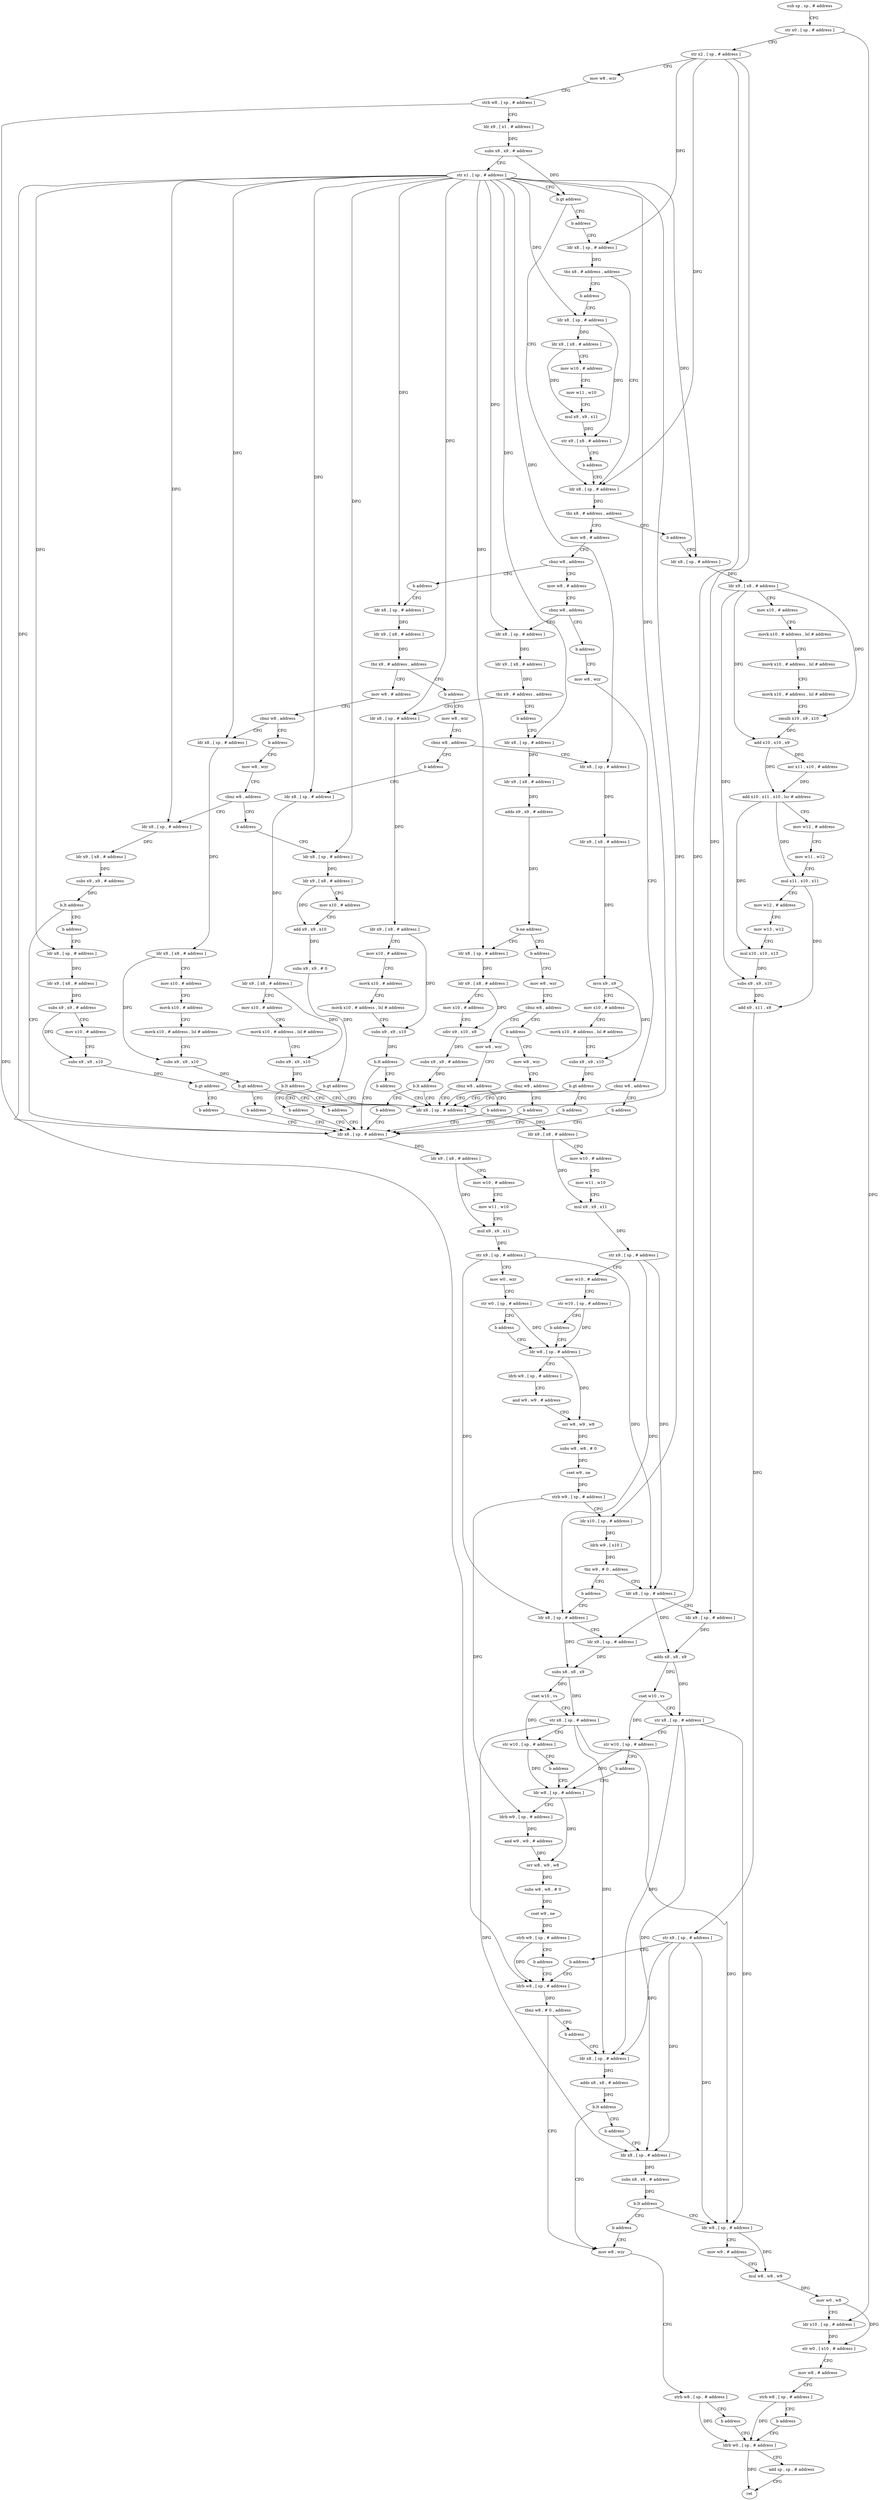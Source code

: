 digraph "func" {
"4391264" [label = "sub sp , sp , # address" ]
"4391268" [label = "str x0 , [ sp , # address ]" ]
"4391272" [label = "str x2 , [ sp , # address ]" ]
"4391276" [label = "mov w8 , wzr" ]
"4391280" [label = "strb w8 , [ sp , # address ]" ]
"4391284" [label = "ldr x9 , [ x1 , # address ]" ]
"4391288" [label = "subs x9 , x9 , # address" ]
"4391292" [label = "str x1 , [ sp , # address ]" ]
"4391296" [label = "b.gt address" ]
"4391344" [label = "ldr x8 , [ sp , # address ]" ]
"4391300" [label = "b address" ]
"4391348" [label = "tbz x8 , # address , address" ]
"4391436" [label = "mov w8 , # address" ]
"4391352" [label = "b address" ]
"4391304" [label = "ldr x8 , [ sp , # address ]" ]
"4391440" [label = "cbnz w8 , address" ]
"4391668" [label = "mov w8 , # address" ]
"4391444" [label = "b address" ]
"4391356" [label = "ldr x8 , [ sp , # address ]" ]
"4391308" [label = "tbz x8 , # address , address" ]
"4391312" [label = "b address" ]
"4391672" [label = "cbnz w8 , address" ]
"4391692" [label = "ldr x8 , [ sp , # address ]" ]
"4391676" [label = "b address" ]
"4391448" [label = "ldr x8 , [ sp , # address ]" ]
"4391360" [label = "ldr x9 , [ x8 , # address ]" ]
"4391364" [label = "mov x10 , # address" ]
"4391368" [label = "movk x10 , # address , lsl # address" ]
"4391372" [label = "movk x10 , # address , lsl # address" ]
"4391376" [label = "movk x10 , # address , lsl # address" ]
"4391380" [label = "smulh x10 , x9 , x10" ]
"4391384" [label = "add x10 , x10 , x9" ]
"4391388" [label = "asr x11 , x10 , # address" ]
"4391392" [label = "add x10 , x11 , x10 , lsr # address" ]
"4391396" [label = "mov w12 , # address" ]
"4391400" [label = "mov w11 , w12" ]
"4391404" [label = "mul x11 , x10 , x11" ]
"4391408" [label = "mov w12 , # address" ]
"4391412" [label = "mov w13 , w12" ]
"4391416" [label = "mul x10 , x10 , x13" ]
"4391420" [label = "subs x9 , x9 , x10" ]
"4391424" [label = "add x9 , x11 , x9" ]
"4391428" [label = "str x9 , [ sp , # address ]" ]
"4391432" [label = "b address" ]
"4392028" [label = "ldrb w8 , [ sp , # address ]" ]
"4391316" [label = "ldr x8 , [ sp , # address ]" ]
"4391696" [label = "ldr x9 , [ x8 , # address ]" ]
"4391700" [label = "tbz x9 , # address , address" ]
"4391792" [label = "ldr x8 , [ sp , # address ]" ]
"4391704" [label = "b address" ]
"4391680" [label = "mov w8 , wzr" ]
"4391452" [label = "ldr x9 , [ x8 , # address ]" ]
"4391456" [label = "tbz x9 , # address , address" ]
"4391536" [label = "mov w8 , # address" ]
"4391460" [label = "b address" ]
"4392032" [label = "tbnz w8 , # 0 , address" ]
"4392072" [label = "mov w8 , wzr" ]
"4392036" [label = "b address" ]
"4391320" [label = "ldr x9 , [ x8 , # address ]" ]
"4391324" [label = "mov w10 , # address" ]
"4391328" [label = "mov w11 , w10" ]
"4391332" [label = "mul x9 , x9 , x11" ]
"4391336" [label = "str x9 , [ x8 , # address ]" ]
"4391340" [label = "b address" ]
"4391796" [label = "ldr x9 , [ x8 , # address ]" ]
"4391800" [label = "mov x10 , # address" ]
"4391804" [label = "movk x10 , # address" ]
"4391808" [label = "movk x10 , # address , lsl # address" ]
"4391812" [label = "subs x9 , x9 , x10" ]
"4391816" [label = "b.lt address" ]
"4391860" [label = "ldr x8 , [ sp , # address ]" ]
"4391820" [label = "b address" ]
"4391708" [label = "ldr x8 , [ sp , # address ]" ]
"4391684" [label = "cbnz w8 , address" ]
"4391824" [label = "ldr x8 , [ sp , # address ]" ]
"4391688" [label = "b address" ]
"4391540" [label = "cbnz w8 , address" ]
"4391636" [label = "ldr x8 , [ sp , # address ]" ]
"4391544" [label = "b address" ]
"4391464" [label = "mov w8 , wzr" ]
"4392076" [label = "strb w8 , [ sp , # address ]" ]
"4392080" [label = "b address" ]
"4392120" [label = "ldrb w0 , [ sp , # address ]" ]
"4392040" [label = "ldr x8 , [ sp , # address ]" ]
"4391864" [label = "ldr x9 , [ x8 , # address ]" ]
"4391868" [label = "mov w10 , # address" ]
"4391872" [label = "mov w11 , w10" ]
"4391876" [label = "mul x9 , x9 , x11" ]
"4391880" [label = "str x9 , [ sp , # address ]" ]
"4391884" [label = "mov w0 , wzr" ]
"4391888" [label = "str w0 , [ sp , # address ]" ]
"4391892" [label = "b address" ]
"4391896" [label = "ldr w8 , [ sp , # address ]" ]
"4391712" [label = "ldr x9 , [ x8 , # address ]" ]
"4391716" [label = "adds x9 , x9 , # address" ]
"4391720" [label = "b.ne address" ]
"4391764" [label = "ldr x8 , [ sp , # address ]" ]
"4391724" [label = "b address" ]
"4391828" [label = "ldr x9 , [ x8 , # address ]" ]
"4391832" [label = "mov w10 , # address" ]
"4391836" [label = "mov w11 , w10" ]
"4391840" [label = "mul x9 , x9 , x11" ]
"4391844" [label = "str x9 , [ sp , # address ]" ]
"4391848" [label = "mov w10 , # address" ]
"4391852" [label = "str w10 , [ sp , # address ]" ]
"4391856" [label = "b address" ]
"4391640" [label = "ldr x9 , [ x8 , # address ]" ]
"4391644" [label = "mov x10 , # address" ]
"4391648" [label = "movk x10 , # address" ]
"4391652" [label = "movk x10 , # address , lsl # address" ]
"4391656" [label = "subs x9 , x9 , x10" ]
"4391660" [label = "b.gt address" ]
"4391664" [label = "b address" ]
"4391548" [label = "mov w8 , wzr" ]
"4391468" [label = "cbnz w8 , address" ]
"4391504" [label = "ldr x8 , [ sp , # address ]" ]
"4391472" [label = "b address" ]
"4392124" [label = "add sp , sp , # address" ]
"4392128" [label = "ret" ]
"4392044" [label = "adds x8 , x8 , # address" ]
"4392048" [label = "b.lt address" ]
"4392052" [label = "b address" ]
"4391900" [label = "ldrb w9 , [ sp , # address ]" ]
"4391904" [label = "and w9 , w9 , # address" ]
"4391908" [label = "orr w8 , w9 , w8" ]
"4391912" [label = "subs w8 , w8 , # 0" ]
"4391916" [label = "cset w9 , ne" ]
"4391920" [label = "strb w9 , [ sp , # address ]" ]
"4391924" [label = "ldr x10 , [ sp , # address ]" ]
"4391928" [label = "ldrb w9 , [ x10 ]" ]
"4391932" [label = "tbz w9 , # 0 , address" ]
"4391968" [label = "ldr x8 , [ sp , # address ]" ]
"4391936" [label = "b address" ]
"4391768" [label = "ldr x9 , [ x8 , # address ]" ]
"4391772" [label = "mov x10 , # address" ]
"4391776" [label = "sdiv x9 , x10 , x9" ]
"4391780" [label = "subs x9 , x9 , # address" ]
"4391784" [label = "b.lt address" ]
"4391788" [label = "b address" ]
"4391728" [label = "mov w8 , wzr" ]
"4391552" [label = "cbnz w8 , address" ]
"4391588" [label = "ldr x8 , [ sp , # address ]" ]
"4391556" [label = "b address" ]
"4391508" [label = "ldr x9 , [ x8 , # address ]" ]
"4391512" [label = "mvn x9 , x9" ]
"4391516" [label = "mov x10 , # address" ]
"4391520" [label = "movk x10 , # address , lsl # address" ]
"4391524" [label = "subs x9 , x9 , x10" ]
"4391528" [label = "b.gt address" ]
"4391532" [label = "b address" ]
"4391476" [label = "ldr x8 , [ sp , # address ]" ]
"4392056" [label = "ldr x8 , [ sp , # address ]" ]
"4391972" [label = "ldr x9 , [ sp , # address ]" ]
"4391976" [label = "adds x8 , x8 , x9" ]
"4391980" [label = "cset w10 , vs" ]
"4391984" [label = "str x8 , [ sp , # address ]" ]
"4391988" [label = "str w10 , [ sp , # address ]" ]
"4391992" [label = "b address" ]
"4391996" [label = "ldr w8 , [ sp , # address ]" ]
"4391940" [label = "ldr x8 , [ sp , # address ]" ]
"4391732" [label = "cbnz w8 , address" ]
"4391752" [label = "mov w8 , wzr" ]
"4391736" [label = "b address" ]
"4391592" [label = "ldr x9 , [ x8 , # address ]" ]
"4391596" [label = "subs x9 , x9 , # address" ]
"4391600" [label = "b.lt address" ]
"4391604" [label = "b address" ]
"4391560" [label = "ldr x8 , [ sp , # address ]" ]
"4391480" [label = "ldr x9 , [ x8 , # address ]" ]
"4391484" [label = "mov x10 , # address" ]
"4391488" [label = "movk x10 , # address , lsl # address" ]
"4391492" [label = "subs x9 , x9 , x10" ]
"4391496" [label = "b.lt address" ]
"4391500" [label = "b address" ]
"4392060" [label = "subs x8 , x8 , # address" ]
"4392064" [label = "b.lt address" ]
"4392084" [label = "ldr w8 , [ sp , # address ]" ]
"4392068" [label = "b address" ]
"4392000" [label = "ldrb w9 , [ sp , # address ]" ]
"4392004" [label = "and w9 , w9 , # address" ]
"4392008" [label = "orr w8 , w9 , w8" ]
"4392012" [label = "subs w8 , w8 , # 0" ]
"4392016" [label = "cset w9 , ne" ]
"4392020" [label = "strb w9 , [ sp , # address ]" ]
"4392024" [label = "b address" ]
"4391944" [label = "ldr x9 , [ sp , # address ]" ]
"4391948" [label = "subs x8 , x8 , x9" ]
"4391952" [label = "cset w10 , vs" ]
"4391956" [label = "str x8 , [ sp , # address ]" ]
"4391960" [label = "str w10 , [ sp , # address ]" ]
"4391964" [label = "b address" ]
"4391756" [label = "cbnz w8 , address" ]
"4391760" [label = "b address" ]
"4391740" [label = "mov w8 , wzr" ]
"4391608" [label = "ldr x8 , [ sp , # address ]" ]
"4391564" [label = "ldr x9 , [ x8 , # address ]" ]
"4391568" [label = "mov x10 , # address" ]
"4391572" [label = "add x9 , x9 , x10" ]
"4391576" [label = "subs x9 , x9 , # 0" ]
"4391580" [label = "b.gt address" ]
"4391584" [label = "b address" ]
"4392088" [label = "mov w9 , # address" ]
"4392092" [label = "mul w8 , w8 , w9" ]
"4392096" [label = "mov w0 , w8" ]
"4392100" [label = "ldr x10 , [ sp , # address ]" ]
"4392104" [label = "str w0 , [ x10 , # address ]" ]
"4392108" [label = "mov w8 , # address" ]
"4392112" [label = "strb w8 , [ sp , # address ]" ]
"4392116" [label = "b address" ]
"4391744" [label = "cbnz w8 , address" ]
"4391748" [label = "b address" ]
"4391612" [label = "ldr x9 , [ x8 , # address ]" ]
"4391616" [label = "subs x9 , x9 , # address" ]
"4391620" [label = "mov x10 , # address" ]
"4391624" [label = "subs x9 , x9 , x10" ]
"4391628" [label = "b.gt address" ]
"4391632" [label = "b address" ]
"4391264" -> "4391268" [ label = "CFG" ]
"4391268" -> "4391272" [ label = "CFG" ]
"4391268" -> "4392100" [ label = "DFG" ]
"4391272" -> "4391276" [ label = "CFG" ]
"4391272" -> "4391344" [ label = "DFG" ]
"4391272" -> "4391304" [ label = "DFG" ]
"4391272" -> "4391972" [ label = "DFG" ]
"4391272" -> "4391944" [ label = "DFG" ]
"4391276" -> "4391280" [ label = "CFG" ]
"4391280" -> "4391284" [ label = "CFG" ]
"4391280" -> "4392028" [ label = "DFG" ]
"4391284" -> "4391288" [ label = "DFG" ]
"4391288" -> "4391292" [ label = "CFG" ]
"4391288" -> "4391296" [ label = "DFG" ]
"4391292" -> "4391296" [ label = "CFG" ]
"4391292" -> "4391356" [ label = "DFG" ]
"4391292" -> "4391692" [ label = "DFG" ]
"4391292" -> "4391448" [ label = "DFG" ]
"4391292" -> "4391316" [ label = "DFG" ]
"4391292" -> "4391792" [ label = "DFG" ]
"4391292" -> "4391860" [ label = "DFG" ]
"4391292" -> "4391708" [ label = "DFG" ]
"4391292" -> "4391824" [ label = "DFG" ]
"4391292" -> "4391636" [ label = "DFG" ]
"4391292" -> "4391764" [ label = "DFG" ]
"4391292" -> "4391504" [ label = "DFG" ]
"4391292" -> "4391588" [ label = "DFG" ]
"4391292" -> "4391476" [ label = "DFG" ]
"4391292" -> "4391924" [ label = "DFG" ]
"4391292" -> "4391560" [ label = "DFG" ]
"4391292" -> "4391608" [ label = "DFG" ]
"4391296" -> "4391344" [ label = "CFG" ]
"4391296" -> "4391300" [ label = "CFG" ]
"4391344" -> "4391348" [ label = "DFG" ]
"4391300" -> "4391304" [ label = "CFG" ]
"4391348" -> "4391436" [ label = "CFG" ]
"4391348" -> "4391352" [ label = "CFG" ]
"4391436" -> "4391440" [ label = "CFG" ]
"4391352" -> "4391356" [ label = "CFG" ]
"4391304" -> "4391308" [ label = "DFG" ]
"4391440" -> "4391668" [ label = "CFG" ]
"4391440" -> "4391444" [ label = "CFG" ]
"4391668" -> "4391672" [ label = "CFG" ]
"4391444" -> "4391448" [ label = "CFG" ]
"4391356" -> "4391360" [ label = "DFG" ]
"4391308" -> "4391344" [ label = "CFG" ]
"4391308" -> "4391312" [ label = "CFG" ]
"4391312" -> "4391316" [ label = "CFG" ]
"4391672" -> "4391692" [ label = "CFG" ]
"4391672" -> "4391676" [ label = "CFG" ]
"4391692" -> "4391696" [ label = "DFG" ]
"4391676" -> "4391680" [ label = "CFG" ]
"4391448" -> "4391452" [ label = "DFG" ]
"4391360" -> "4391364" [ label = "CFG" ]
"4391360" -> "4391380" [ label = "DFG" ]
"4391360" -> "4391384" [ label = "DFG" ]
"4391360" -> "4391420" [ label = "DFG" ]
"4391364" -> "4391368" [ label = "CFG" ]
"4391368" -> "4391372" [ label = "CFG" ]
"4391372" -> "4391376" [ label = "CFG" ]
"4391376" -> "4391380" [ label = "CFG" ]
"4391380" -> "4391384" [ label = "DFG" ]
"4391384" -> "4391388" [ label = "DFG" ]
"4391384" -> "4391392" [ label = "DFG" ]
"4391388" -> "4391392" [ label = "DFG" ]
"4391392" -> "4391396" [ label = "CFG" ]
"4391392" -> "4391404" [ label = "DFG" ]
"4391392" -> "4391416" [ label = "DFG" ]
"4391396" -> "4391400" [ label = "CFG" ]
"4391400" -> "4391404" [ label = "CFG" ]
"4391404" -> "4391408" [ label = "CFG" ]
"4391404" -> "4391424" [ label = "DFG" ]
"4391408" -> "4391412" [ label = "CFG" ]
"4391412" -> "4391416" [ label = "CFG" ]
"4391416" -> "4391420" [ label = "DFG" ]
"4391420" -> "4391424" [ label = "DFG" ]
"4391424" -> "4391428" [ label = "DFG" ]
"4391428" -> "4391432" [ label = "CFG" ]
"4391428" -> "4392040" [ label = "DFG" ]
"4391428" -> "4392056" [ label = "DFG" ]
"4391428" -> "4392084" [ label = "DFG" ]
"4391432" -> "4392028" [ label = "CFG" ]
"4392028" -> "4392032" [ label = "DFG" ]
"4391316" -> "4391320" [ label = "DFG" ]
"4391316" -> "4391336" [ label = "DFG" ]
"4391696" -> "4391700" [ label = "DFG" ]
"4391700" -> "4391792" [ label = "CFG" ]
"4391700" -> "4391704" [ label = "CFG" ]
"4391792" -> "4391796" [ label = "DFG" ]
"4391704" -> "4391708" [ label = "CFG" ]
"4391680" -> "4391684" [ label = "CFG" ]
"4391452" -> "4391456" [ label = "DFG" ]
"4391456" -> "4391536" [ label = "CFG" ]
"4391456" -> "4391460" [ label = "CFG" ]
"4391536" -> "4391540" [ label = "CFG" ]
"4391460" -> "4391464" [ label = "CFG" ]
"4392032" -> "4392072" [ label = "CFG" ]
"4392032" -> "4392036" [ label = "CFG" ]
"4392072" -> "4392076" [ label = "CFG" ]
"4392036" -> "4392040" [ label = "CFG" ]
"4391320" -> "4391324" [ label = "CFG" ]
"4391320" -> "4391332" [ label = "DFG" ]
"4391324" -> "4391328" [ label = "CFG" ]
"4391328" -> "4391332" [ label = "CFG" ]
"4391332" -> "4391336" [ label = "DFG" ]
"4391336" -> "4391340" [ label = "CFG" ]
"4391340" -> "4391344" [ label = "CFG" ]
"4391796" -> "4391800" [ label = "CFG" ]
"4391796" -> "4391812" [ label = "DFG" ]
"4391800" -> "4391804" [ label = "CFG" ]
"4391804" -> "4391808" [ label = "CFG" ]
"4391808" -> "4391812" [ label = "CFG" ]
"4391812" -> "4391816" [ label = "DFG" ]
"4391816" -> "4391860" [ label = "CFG" ]
"4391816" -> "4391820" [ label = "CFG" ]
"4391860" -> "4391864" [ label = "DFG" ]
"4391820" -> "4391824" [ label = "CFG" ]
"4391708" -> "4391712" [ label = "DFG" ]
"4391684" -> "4391824" [ label = "CFG" ]
"4391684" -> "4391688" [ label = "CFG" ]
"4391824" -> "4391828" [ label = "DFG" ]
"4391688" -> "4391860" [ label = "CFG" ]
"4391540" -> "4391636" [ label = "CFG" ]
"4391540" -> "4391544" [ label = "CFG" ]
"4391636" -> "4391640" [ label = "DFG" ]
"4391544" -> "4391548" [ label = "CFG" ]
"4391464" -> "4391468" [ label = "CFG" ]
"4392076" -> "4392080" [ label = "CFG" ]
"4392076" -> "4392120" [ label = "DFG" ]
"4392080" -> "4392120" [ label = "CFG" ]
"4392120" -> "4392124" [ label = "CFG" ]
"4392120" -> "4392128" [ label = "DFG" ]
"4392040" -> "4392044" [ label = "DFG" ]
"4391864" -> "4391868" [ label = "CFG" ]
"4391864" -> "4391876" [ label = "DFG" ]
"4391868" -> "4391872" [ label = "CFG" ]
"4391872" -> "4391876" [ label = "CFG" ]
"4391876" -> "4391880" [ label = "DFG" ]
"4391880" -> "4391884" [ label = "CFG" ]
"4391880" -> "4391968" [ label = "DFG" ]
"4391880" -> "4391940" [ label = "DFG" ]
"4391884" -> "4391888" [ label = "CFG" ]
"4391888" -> "4391892" [ label = "CFG" ]
"4391888" -> "4391896" [ label = "DFG" ]
"4391892" -> "4391896" [ label = "CFG" ]
"4391896" -> "4391900" [ label = "CFG" ]
"4391896" -> "4391908" [ label = "DFG" ]
"4391712" -> "4391716" [ label = "DFG" ]
"4391716" -> "4391720" [ label = "DFG" ]
"4391720" -> "4391764" [ label = "CFG" ]
"4391720" -> "4391724" [ label = "CFG" ]
"4391764" -> "4391768" [ label = "DFG" ]
"4391724" -> "4391728" [ label = "CFG" ]
"4391828" -> "4391832" [ label = "CFG" ]
"4391828" -> "4391840" [ label = "DFG" ]
"4391832" -> "4391836" [ label = "CFG" ]
"4391836" -> "4391840" [ label = "CFG" ]
"4391840" -> "4391844" [ label = "DFG" ]
"4391844" -> "4391848" [ label = "CFG" ]
"4391844" -> "4391968" [ label = "DFG" ]
"4391844" -> "4391940" [ label = "DFG" ]
"4391848" -> "4391852" [ label = "CFG" ]
"4391852" -> "4391856" [ label = "CFG" ]
"4391852" -> "4391896" [ label = "DFG" ]
"4391856" -> "4391896" [ label = "CFG" ]
"4391640" -> "4391644" [ label = "CFG" ]
"4391640" -> "4391656" [ label = "DFG" ]
"4391644" -> "4391648" [ label = "CFG" ]
"4391648" -> "4391652" [ label = "CFG" ]
"4391652" -> "4391656" [ label = "CFG" ]
"4391656" -> "4391660" [ label = "DFG" ]
"4391660" -> "4391824" [ label = "CFG" ]
"4391660" -> "4391664" [ label = "CFG" ]
"4391664" -> "4391860" [ label = "CFG" ]
"4391548" -> "4391552" [ label = "CFG" ]
"4391468" -> "4391504" [ label = "CFG" ]
"4391468" -> "4391472" [ label = "CFG" ]
"4391504" -> "4391508" [ label = "DFG" ]
"4391472" -> "4391476" [ label = "CFG" ]
"4392124" -> "4392128" [ label = "CFG" ]
"4392044" -> "4392048" [ label = "DFG" ]
"4392048" -> "4392072" [ label = "CFG" ]
"4392048" -> "4392052" [ label = "CFG" ]
"4392052" -> "4392056" [ label = "CFG" ]
"4391900" -> "4391904" [ label = "CFG" ]
"4391904" -> "4391908" [ label = "CFG" ]
"4391908" -> "4391912" [ label = "DFG" ]
"4391912" -> "4391916" [ label = "DFG" ]
"4391916" -> "4391920" [ label = "DFG" ]
"4391920" -> "4391924" [ label = "CFG" ]
"4391920" -> "4392000" [ label = "DFG" ]
"4391924" -> "4391928" [ label = "DFG" ]
"4391928" -> "4391932" [ label = "DFG" ]
"4391932" -> "4391968" [ label = "CFG" ]
"4391932" -> "4391936" [ label = "CFG" ]
"4391968" -> "4391972" [ label = "CFG" ]
"4391968" -> "4391976" [ label = "DFG" ]
"4391936" -> "4391940" [ label = "CFG" ]
"4391768" -> "4391772" [ label = "CFG" ]
"4391768" -> "4391776" [ label = "DFG" ]
"4391772" -> "4391776" [ label = "CFG" ]
"4391776" -> "4391780" [ label = "DFG" ]
"4391780" -> "4391784" [ label = "DFG" ]
"4391784" -> "4391824" [ label = "CFG" ]
"4391784" -> "4391788" [ label = "CFG" ]
"4391788" -> "4391860" [ label = "CFG" ]
"4391728" -> "4391732" [ label = "CFG" ]
"4391552" -> "4391588" [ label = "CFG" ]
"4391552" -> "4391556" [ label = "CFG" ]
"4391588" -> "4391592" [ label = "DFG" ]
"4391556" -> "4391560" [ label = "CFG" ]
"4391508" -> "4391512" [ label = "DFG" ]
"4391512" -> "4391516" [ label = "CFG" ]
"4391512" -> "4391524" [ label = "DFG" ]
"4391516" -> "4391520" [ label = "CFG" ]
"4391520" -> "4391524" [ label = "CFG" ]
"4391524" -> "4391528" [ label = "DFG" ]
"4391528" -> "4391824" [ label = "CFG" ]
"4391528" -> "4391532" [ label = "CFG" ]
"4391532" -> "4391860" [ label = "CFG" ]
"4391476" -> "4391480" [ label = "DFG" ]
"4392056" -> "4392060" [ label = "DFG" ]
"4391972" -> "4391976" [ label = "DFG" ]
"4391976" -> "4391980" [ label = "DFG" ]
"4391976" -> "4391984" [ label = "DFG" ]
"4391980" -> "4391984" [ label = "CFG" ]
"4391980" -> "4391988" [ label = "DFG" ]
"4391984" -> "4391988" [ label = "CFG" ]
"4391984" -> "4392040" [ label = "DFG" ]
"4391984" -> "4392056" [ label = "DFG" ]
"4391984" -> "4392084" [ label = "DFG" ]
"4391988" -> "4391992" [ label = "CFG" ]
"4391988" -> "4391996" [ label = "DFG" ]
"4391992" -> "4391996" [ label = "CFG" ]
"4391996" -> "4392000" [ label = "CFG" ]
"4391996" -> "4392008" [ label = "DFG" ]
"4391940" -> "4391944" [ label = "CFG" ]
"4391940" -> "4391948" [ label = "DFG" ]
"4391732" -> "4391752" [ label = "CFG" ]
"4391732" -> "4391736" [ label = "CFG" ]
"4391752" -> "4391756" [ label = "CFG" ]
"4391736" -> "4391740" [ label = "CFG" ]
"4391592" -> "4391596" [ label = "DFG" ]
"4391596" -> "4391600" [ label = "DFG" ]
"4391600" -> "4391860" [ label = "CFG" ]
"4391600" -> "4391604" [ label = "CFG" ]
"4391604" -> "4391608" [ label = "CFG" ]
"4391560" -> "4391564" [ label = "DFG" ]
"4391480" -> "4391484" [ label = "CFG" ]
"4391480" -> "4391492" [ label = "DFG" ]
"4391484" -> "4391488" [ label = "CFG" ]
"4391488" -> "4391492" [ label = "CFG" ]
"4391492" -> "4391496" [ label = "DFG" ]
"4391496" -> "4391824" [ label = "CFG" ]
"4391496" -> "4391500" [ label = "CFG" ]
"4391500" -> "4391860" [ label = "CFG" ]
"4392060" -> "4392064" [ label = "DFG" ]
"4392064" -> "4392084" [ label = "CFG" ]
"4392064" -> "4392068" [ label = "CFG" ]
"4392084" -> "4392088" [ label = "CFG" ]
"4392084" -> "4392092" [ label = "DFG" ]
"4392068" -> "4392072" [ label = "CFG" ]
"4392000" -> "4392004" [ label = "DFG" ]
"4392004" -> "4392008" [ label = "DFG" ]
"4392008" -> "4392012" [ label = "DFG" ]
"4392012" -> "4392016" [ label = "DFG" ]
"4392016" -> "4392020" [ label = "DFG" ]
"4392020" -> "4392024" [ label = "CFG" ]
"4392020" -> "4392028" [ label = "DFG" ]
"4392024" -> "4392028" [ label = "CFG" ]
"4391944" -> "4391948" [ label = "DFG" ]
"4391948" -> "4391952" [ label = "DFG" ]
"4391948" -> "4391956" [ label = "DFG" ]
"4391952" -> "4391956" [ label = "CFG" ]
"4391952" -> "4391960" [ label = "DFG" ]
"4391956" -> "4391960" [ label = "CFG" ]
"4391956" -> "4392040" [ label = "DFG" ]
"4391956" -> "4392056" [ label = "DFG" ]
"4391956" -> "4392084" [ label = "DFG" ]
"4391960" -> "4391964" [ label = "CFG" ]
"4391960" -> "4391996" [ label = "DFG" ]
"4391964" -> "4391996" [ label = "CFG" ]
"4391756" -> "4391824" [ label = "CFG" ]
"4391756" -> "4391760" [ label = "CFG" ]
"4391760" -> "4391860" [ label = "CFG" ]
"4391740" -> "4391744" [ label = "CFG" ]
"4391608" -> "4391612" [ label = "DFG" ]
"4391564" -> "4391568" [ label = "CFG" ]
"4391564" -> "4391572" [ label = "DFG" ]
"4391568" -> "4391572" [ label = "CFG" ]
"4391572" -> "4391576" [ label = "DFG" ]
"4391576" -> "4391580" [ label = "DFG" ]
"4391580" -> "4391824" [ label = "CFG" ]
"4391580" -> "4391584" [ label = "CFG" ]
"4391584" -> "4391860" [ label = "CFG" ]
"4392088" -> "4392092" [ label = "CFG" ]
"4392092" -> "4392096" [ label = "DFG" ]
"4392096" -> "4392100" [ label = "CFG" ]
"4392096" -> "4392104" [ label = "DFG" ]
"4392100" -> "4392104" [ label = "DFG" ]
"4392104" -> "4392108" [ label = "CFG" ]
"4392108" -> "4392112" [ label = "CFG" ]
"4392112" -> "4392116" [ label = "CFG" ]
"4392112" -> "4392120" [ label = "DFG" ]
"4392116" -> "4392120" [ label = "CFG" ]
"4391744" -> "4391824" [ label = "CFG" ]
"4391744" -> "4391748" [ label = "CFG" ]
"4391748" -> "4391860" [ label = "CFG" ]
"4391612" -> "4391616" [ label = "DFG" ]
"4391616" -> "4391620" [ label = "CFG" ]
"4391616" -> "4391624" [ label = "DFG" ]
"4391620" -> "4391624" [ label = "CFG" ]
"4391624" -> "4391628" [ label = "DFG" ]
"4391628" -> "4391824" [ label = "CFG" ]
"4391628" -> "4391632" [ label = "CFG" ]
"4391632" -> "4391860" [ label = "CFG" ]
}
